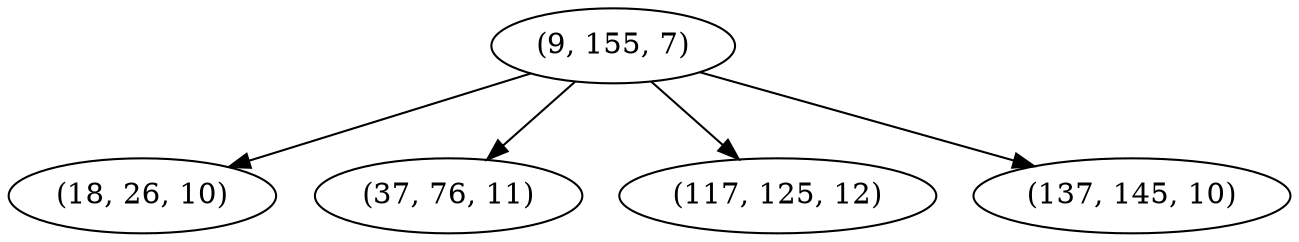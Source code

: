 digraph tree {
    "(9, 155, 7)";
    "(18, 26, 10)";
    "(37, 76, 11)";
    "(117, 125, 12)";
    "(137, 145, 10)";
    "(9, 155, 7)" -> "(18, 26, 10)";
    "(9, 155, 7)" -> "(37, 76, 11)";
    "(9, 155, 7)" -> "(117, 125, 12)";
    "(9, 155, 7)" -> "(137, 145, 10)";
}
